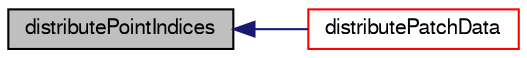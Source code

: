 digraph "distributePointIndices"
{
  bgcolor="transparent";
  edge [fontname="FreeSans",fontsize="10",labelfontname="FreeSans",labelfontsize="10"];
  node [fontname="FreeSans",fontsize="10",shape=record];
  rankdir="LR";
  Node370 [label="distributePointIndices",height=0.2,width=0.4,color="black", fillcolor="grey75", style="filled", fontcolor="black"];
  Node370 -> Node371 [dir="back",color="midnightblue",fontsize="10",style="solid",fontname="FreeSans"];
  Node371 [label="distributePatchData",height=0.2,width=0.4,color="red",URL="$a27378.html#a90d3bcd173070f66ab400c65a253ded6",tooltip="distribute list of patch data "];
}
